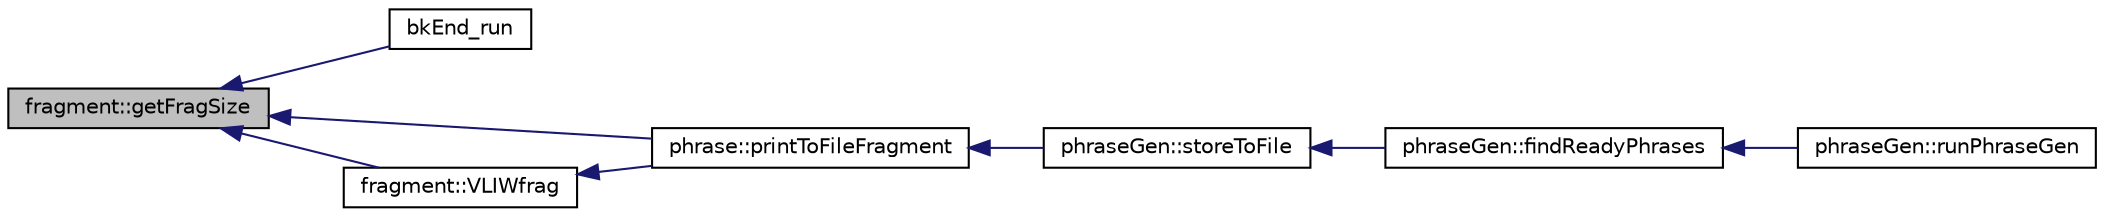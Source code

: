 digraph G
{
  edge [fontname="Helvetica",fontsize="10",labelfontname="Helvetica",labelfontsize="10"];
  node [fontname="Helvetica",fontsize="10",shape=record];
  rankdir=LR;
  Node1 [label="fragment::getFragSize",height=0.2,width=0.4,color="black", fillcolor="grey75", style="filled" fontcolor="black"];
  Node1 -> Node2 [dir=back,color="midnightblue",fontsize="10",style="solid",fontname="Helvetica"];
  Node2 [label="bkEnd_run",height=0.2,width=0.4,color="black", fillcolor="white", style="filled",URL="$bkEnd_8h.html#a0de885ce07273f37e162ecb0e63ec95d"];
  Node1 -> Node3 [dir=back,color="midnightblue",fontsize="10",style="solid",fontname="Helvetica"];
  Node3 [label="phrase::printToFileFragment",height=0.2,width=0.4,color="black", fillcolor="white", style="filled",URL="$classphrase.html#a555253effe54e3dc88d47d5e33a7baa1"];
  Node3 -> Node4 [dir=back,color="midnightblue",fontsize="10",style="solid",fontname="Helvetica"];
  Node4 [label="phraseGen::storeToFile",height=0.2,width=0.4,color="black", fillcolor="white", style="filled",URL="$classphraseGen.html#aba7134610613016de2d7d91d47c5dd4e"];
  Node4 -> Node5 [dir=back,color="midnightblue",fontsize="10",style="solid",fontname="Helvetica"];
  Node5 [label="phraseGen::findReadyPhrases",height=0.2,width=0.4,color="black", fillcolor="white", style="filled",URL="$classphraseGen.html#ab1fd52686e66bea06bd08d7fc8a4eb23"];
  Node5 -> Node6 [dir=back,color="midnightblue",fontsize="10",style="solid",fontname="Helvetica"];
  Node6 [label="phraseGen::runPhraseGen",height=0.2,width=0.4,color="black", fillcolor="white", style="filled",URL="$classphraseGen.html#a27c8b0d81592bc45e7f25e9cb7a4d1c4"];
  Node1 -> Node7 [dir=back,color="midnightblue",fontsize="10",style="solid",fontname="Helvetica"];
  Node7 [label="fragment::VLIWfrag",height=0.2,width=0.4,color="black", fillcolor="white", style="filled",URL="$classfragment.html#aec9f0320f42a1417a2fb59c57df575f2"];
  Node7 -> Node3 [dir=back,color="midnightblue",fontsize="10",style="solid",fontname="Helvetica"];
}
